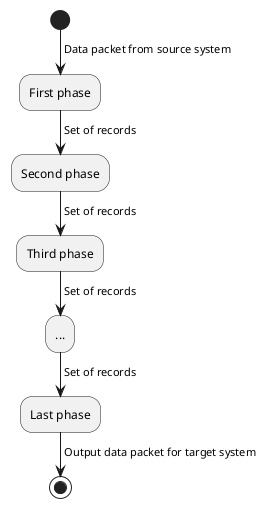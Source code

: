 @startuml
start
-> Data packet from source system;
:First phase;
-> Set of records;
:Second phase;
-> Set of records;
:Third phase;
-> Set of records;
:...;
-> Set of records;
:Last phase;
-> Output data packet for target system;
stop
@enduml